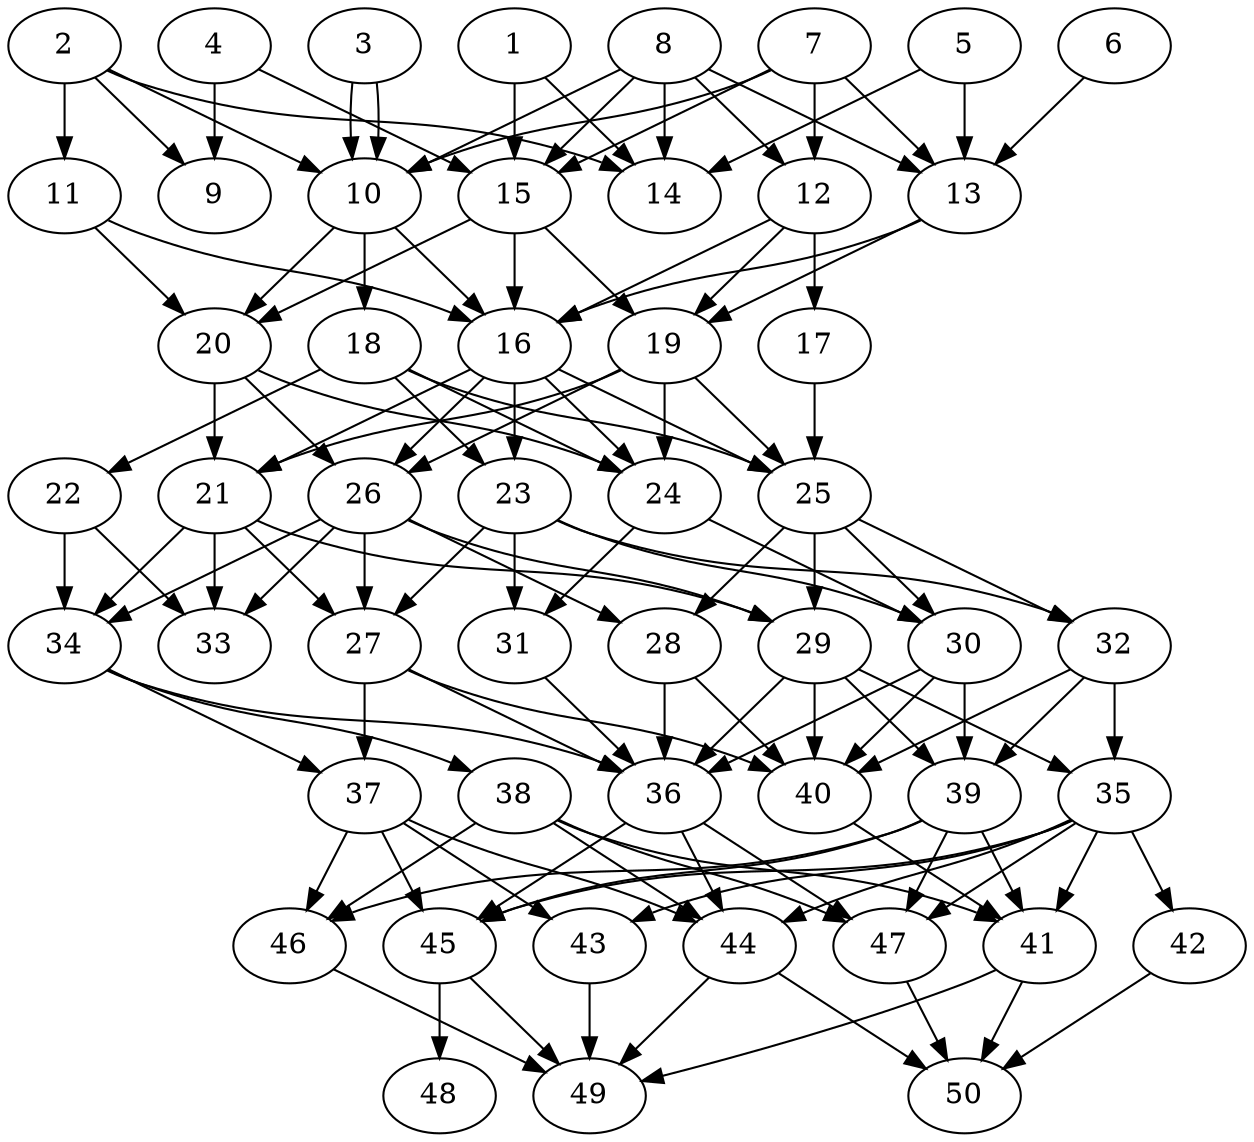 // DAG automatically generated by daggen at Thu Oct  3 14:07:57 2019
// ./daggen --dot -n 50 --ccr 0.4 --fat 0.5 --regular 0.7 --density 0.7 --mindata 5242880 --maxdata 52428800 
digraph G {
  1 [size="52101120", alpha="0.15", expect_size="20840448"] 
  1 -> 14 [size ="20840448"]
  1 -> 15 [size ="20840448"]
  2 [size="92369920", alpha="0.02", expect_size="36947968"] 
  2 -> 9 [size ="36947968"]
  2 -> 10 [size ="36947968"]
  2 -> 11 [size ="36947968"]
  2 -> 14 [size ="36947968"]
  3 [size="32870400", alpha="0.10", expect_size="13148160"] 
  3 -> 10 [size ="13148160"]
  3 -> 10 [size ="13148160"]
  4 [size="30502400", alpha="0.11", expect_size="12200960"] 
  4 -> 9 [size ="12200960"]
  4 -> 15 [size ="12200960"]
  5 [size="67699200", alpha="0.02", expect_size="27079680"] 
  5 -> 13 [size ="27079680"]
  5 -> 14 [size ="27079680"]
  6 [size="81600000", alpha="0.14", expect_size="32640000"] 
  6 -> 13 [size ="32640000"]
  7 [size="34086400", alpha="0.09", expect_size="13634560"] 
  7 -> 10 [size ="13634560"]
  7 -> 12 [size ="13634560"]
  7 -> 13 [size ="13634560"]
  7 -> 15 [size ="13634560"]
  8 [size="108759040", alpha="0.04", expect_size="43503616"] 
  8 -> 10 [size ="43503616"]
  8 -> 12 [size ="43503616"]
  8 -> 13 [size ="43503616"]
  8 -> 14 [size ="43503616"]
  8 -> 15 [size ="43503616"]
  9 [size="75166720", alpha="0.14", expect_size="30066688"] 
  10 [size="44439040", alpha="0.07", expect_size="17775616"] 
  10 -> 16 [size ="17775616"]
  10 -> 18 [size ="17775616"]
  10 -> 20 [size ="17775616"]
  11 [size="127267840", alpha="0.06", expect_size="50907136"] 
  11 -> 16 [size ="50907136"]
  11 -> 20 [size ="50907136"]
  12 [size="95966720", alpha="0.08", expect_size="38386688"] 
  12 -> 16 [size ="38386688"]
  12 -> 17 [size ="38386688"]
  12 -> 19 [size ="38386688"]
  13 [size="107320320", alpha="0.10", expect_size="42928128"] 
  13 -> 16 [size ="42928128"]
  13 -> 19 [size ="42928128"]
  14 [size="48960000", alpha="0.11", expect_size="19584000"] 
  15 [size="114524160", alpha="0.04", expect_size="45809664"] 
  15 -> 16 [size ="45809664"]
  15 -> 19 [size ="45809664"]
  15 -> 20 [size ="45809664"]
  16 [size="127974400", alpha="0.08", expect_size="51189760"] 
  16 -> 21 [size ="51189760"]
  16 -> 23 [size ="51189760"]
  16 -> 24 [size ="51189760"]
  16 -> 25 [size ="51189760"]
  16 -> 26 [size ="51189760"]
  17 [size="92016640", alpha="0.04", expect_size="36806656"] 
  17 -> 25 [size ="36806656"]
  18 [size="24266240", alpha="0.20", expect_size="9706496"] 
  18 -> 22 [size ="9706496"]
  18 -> 23 [size ="9706496"]
  18 -> 24 [size ="9706496"]
  18 -> 25 [size ="9706496"]
  19 [size="50094080", alpha="0.18", expect_size="20037632"] 
  19 -> 21 [size ="20037632"]
  19 -> 24 [size ="20037632"]
  19 -> 25 [size ="20037632"]
  19 -> 26 [size ="20037632"]
  20 [size="15907840", alpha="0.04", expect_size="6363136"] 
  20 -> 21 [size ="6363136"]
  20 -> 24 [size ="6363136"]
  20 -> 26 [size ="6363136"]
  21 [size="54415360", alpha="0.17", expect_size="21766144"] 
  21 -> 27 [size ="21766144"]
  21 -> 29 [size ="21766144"]
  21 -> 33 [size ="21766144"]
  21 -> 34 [size ="21766144"]
  22 [size="92605440", alpha="0.03", expect_size="37042176"] 
  22 -> 33 [size ="37042176"]
  22 -> 34 [size ="37042176"]
  23 [size="20224000", alpha="0.12", expect_size="8089600"] 
  23 -> 27 [size ="8089600"]
  23 -> 30 [size ="8089600"]
  23 -> 31 [size ="8089600"]
  23 -> 32 [size ="8089600"]
  24 [size="77306880", alpha="0.05", expect_size="30922752"] 
  24 -> 30 [size ="30922752"]
  24 -> 31 [size ="30922752"]
  25 [size="21496320", alpha="0.06", expect_size="8598528"] 
  25 -> 28 [size ="8598528"]
  25 -> 29 [size ="8598528"]
  25 -> 30 [size ="8598528"]
  25 -> 32 [size ="8598528"]
  26 [size="43955200", alpha="0.19", expect_size="17582080"] 
  26 -> 27 [size ="17582080"]
  26 -> 28 [size ="17582080"]
  26 -> 29 [size ="17582080"]
  26 -> 33 [size ="17582080"]
  26 -> 34 [size ="17582080"]
  27 [size="89809920", alpha="0.16", expect_size="35923968"] 
  27 -> 36 [size ="35923968"]
  27 -> 37 [size ="35923968"]
  27 -> 40 [size ="35923968"]
  28 [size="110860800", alpha="0.09", expect_size="44344320"] 
  28 -> 36 [size ="44344320"]
  28 -> 40 [size ="44344320"]
  29 [size="110730240", alpha="0.13", expect_size="44292096"] 
  29 -> 35 [size ="44292096"]
  29 -> 36 [size ="44292096"]
  29 -> 39 [size ="44292096"]
  29 -> 40 [size ="44292096"]
  30 [size="99041280", alpha="0.02", expect_size="39616512"] 
  30 -> 36 [size ="39616512"]
  30 -> 39 [size ="39616512"]
  30 -> 40 [size ="39616512"]
  31 [size="122915840", alpha="0.10", expect_size="49166336"] 
  31 -> 36 [size ="49166336"]
  32 [size="103380480", alpha="0.12", expect_size="41352192"] 
  32 -> 35 [size ="41352192"]
  32 -> 39 [size ="41352192"]
  32 -> 40 [size ="41352192"]
  33 [size="119703040", alpha="0.10", expect_size="47881216"] 
  34 [size="73679360", alpha="0.15", expect_size="29471744"] 
  34 -> 36 [size ="29471744"]
  34 -> 37 [size ="29471744"]
  34 -> 38 [size ="29471744"]
  35 [size="100674560", alpha="0.16", expect_size="40269824"] 
  35 -> 41 [size ="40269824"]
  35 -> 42 [size ="40269824"]
  35 -> 43 [size ="40269824"]
  35 -> 44 [size ="40269824"]
  35 -> 45 [size ="40269824"]
  35 -> 47 [size ="40269824"]
  36 [size="19353600", alpha="0.17", expect_size="7741440"] 
  36 -> 44 [size ="7741440"]
  36 -> 45 [size ="7741440"]
  36 -> 47 [size ="7741440"]
  37 [size="16168960", alpha="0.12", expect_size="6467584"] 
  37 -> 43 [size ="6467584"]
  37 -> 44 [size ="6467584"]
  37 -> 45 [size ="6467584"]
  37 -> 46 [size ="6467584"]
  38 [size="112107520", alpha="0.08", expect_size="44843008"] 
  38 -> 41 [size ="44843008"]
  38 -> 44 [size ="44843008"]
  38 -> 46 [size ="44843008"]
  38 -> 47 [size ="44843008"]
  39 [size="48924160", alpha="0.10", expect_size="19569664"] 
  39 -> 41 [size ="19569664"]
  39 -> 45 [size ="19569664"]
  39 -> 46 [size ="19569664"]
  39 -> 47 [size ="19569664"]
  40 [size="124610560", alpha="0.13", expect_size="49844224"] 
  40 -> 41 [size ="49844224"]
  41 [size="16604160", alpha="0.03", expect_size="6641664"] 
  41 -> 49 [size ="6641664"]
  41 -> 50 [size ="6641664"]
  42 [size="74997760", alpha="0.07", expect_size="29999104"] 
  42 -> 50 [size ="29999104"]
  43 [size="28756480", alpha="0.12", expect_size="11502592"] 
  43 -> 49 [size ="11502592"]
  44 [size="90063360", alpha="0.07", expect_size="36025344"] 
  44 -> 49 [size ="36025344"]
  44 -> 50 [size ="36025344"]
  45 [size="58841600", alpha="0.04", expect_size="23536640"] 
  45 -> 48 [size ="23536640"]
  45 -> 49 [size ="23536640"]
  46 [size="36510720", alpha="0.06", expect_size="14604288"] 
  46 -> 49 [size ="14604288"]
  47 [size="19973120", alpha="0.02", expect_size="7989248"] 
  47 -> 50 [size ="7989248"]
  48 [size="88138240", alpha="0.13", expect_size="35255296"] 
  49 [size="16238080", alpha="0.02", expect_size="6495232"] 
  50 [size="77186560", alpha="0.05", expect_size="30874624"] 
}
